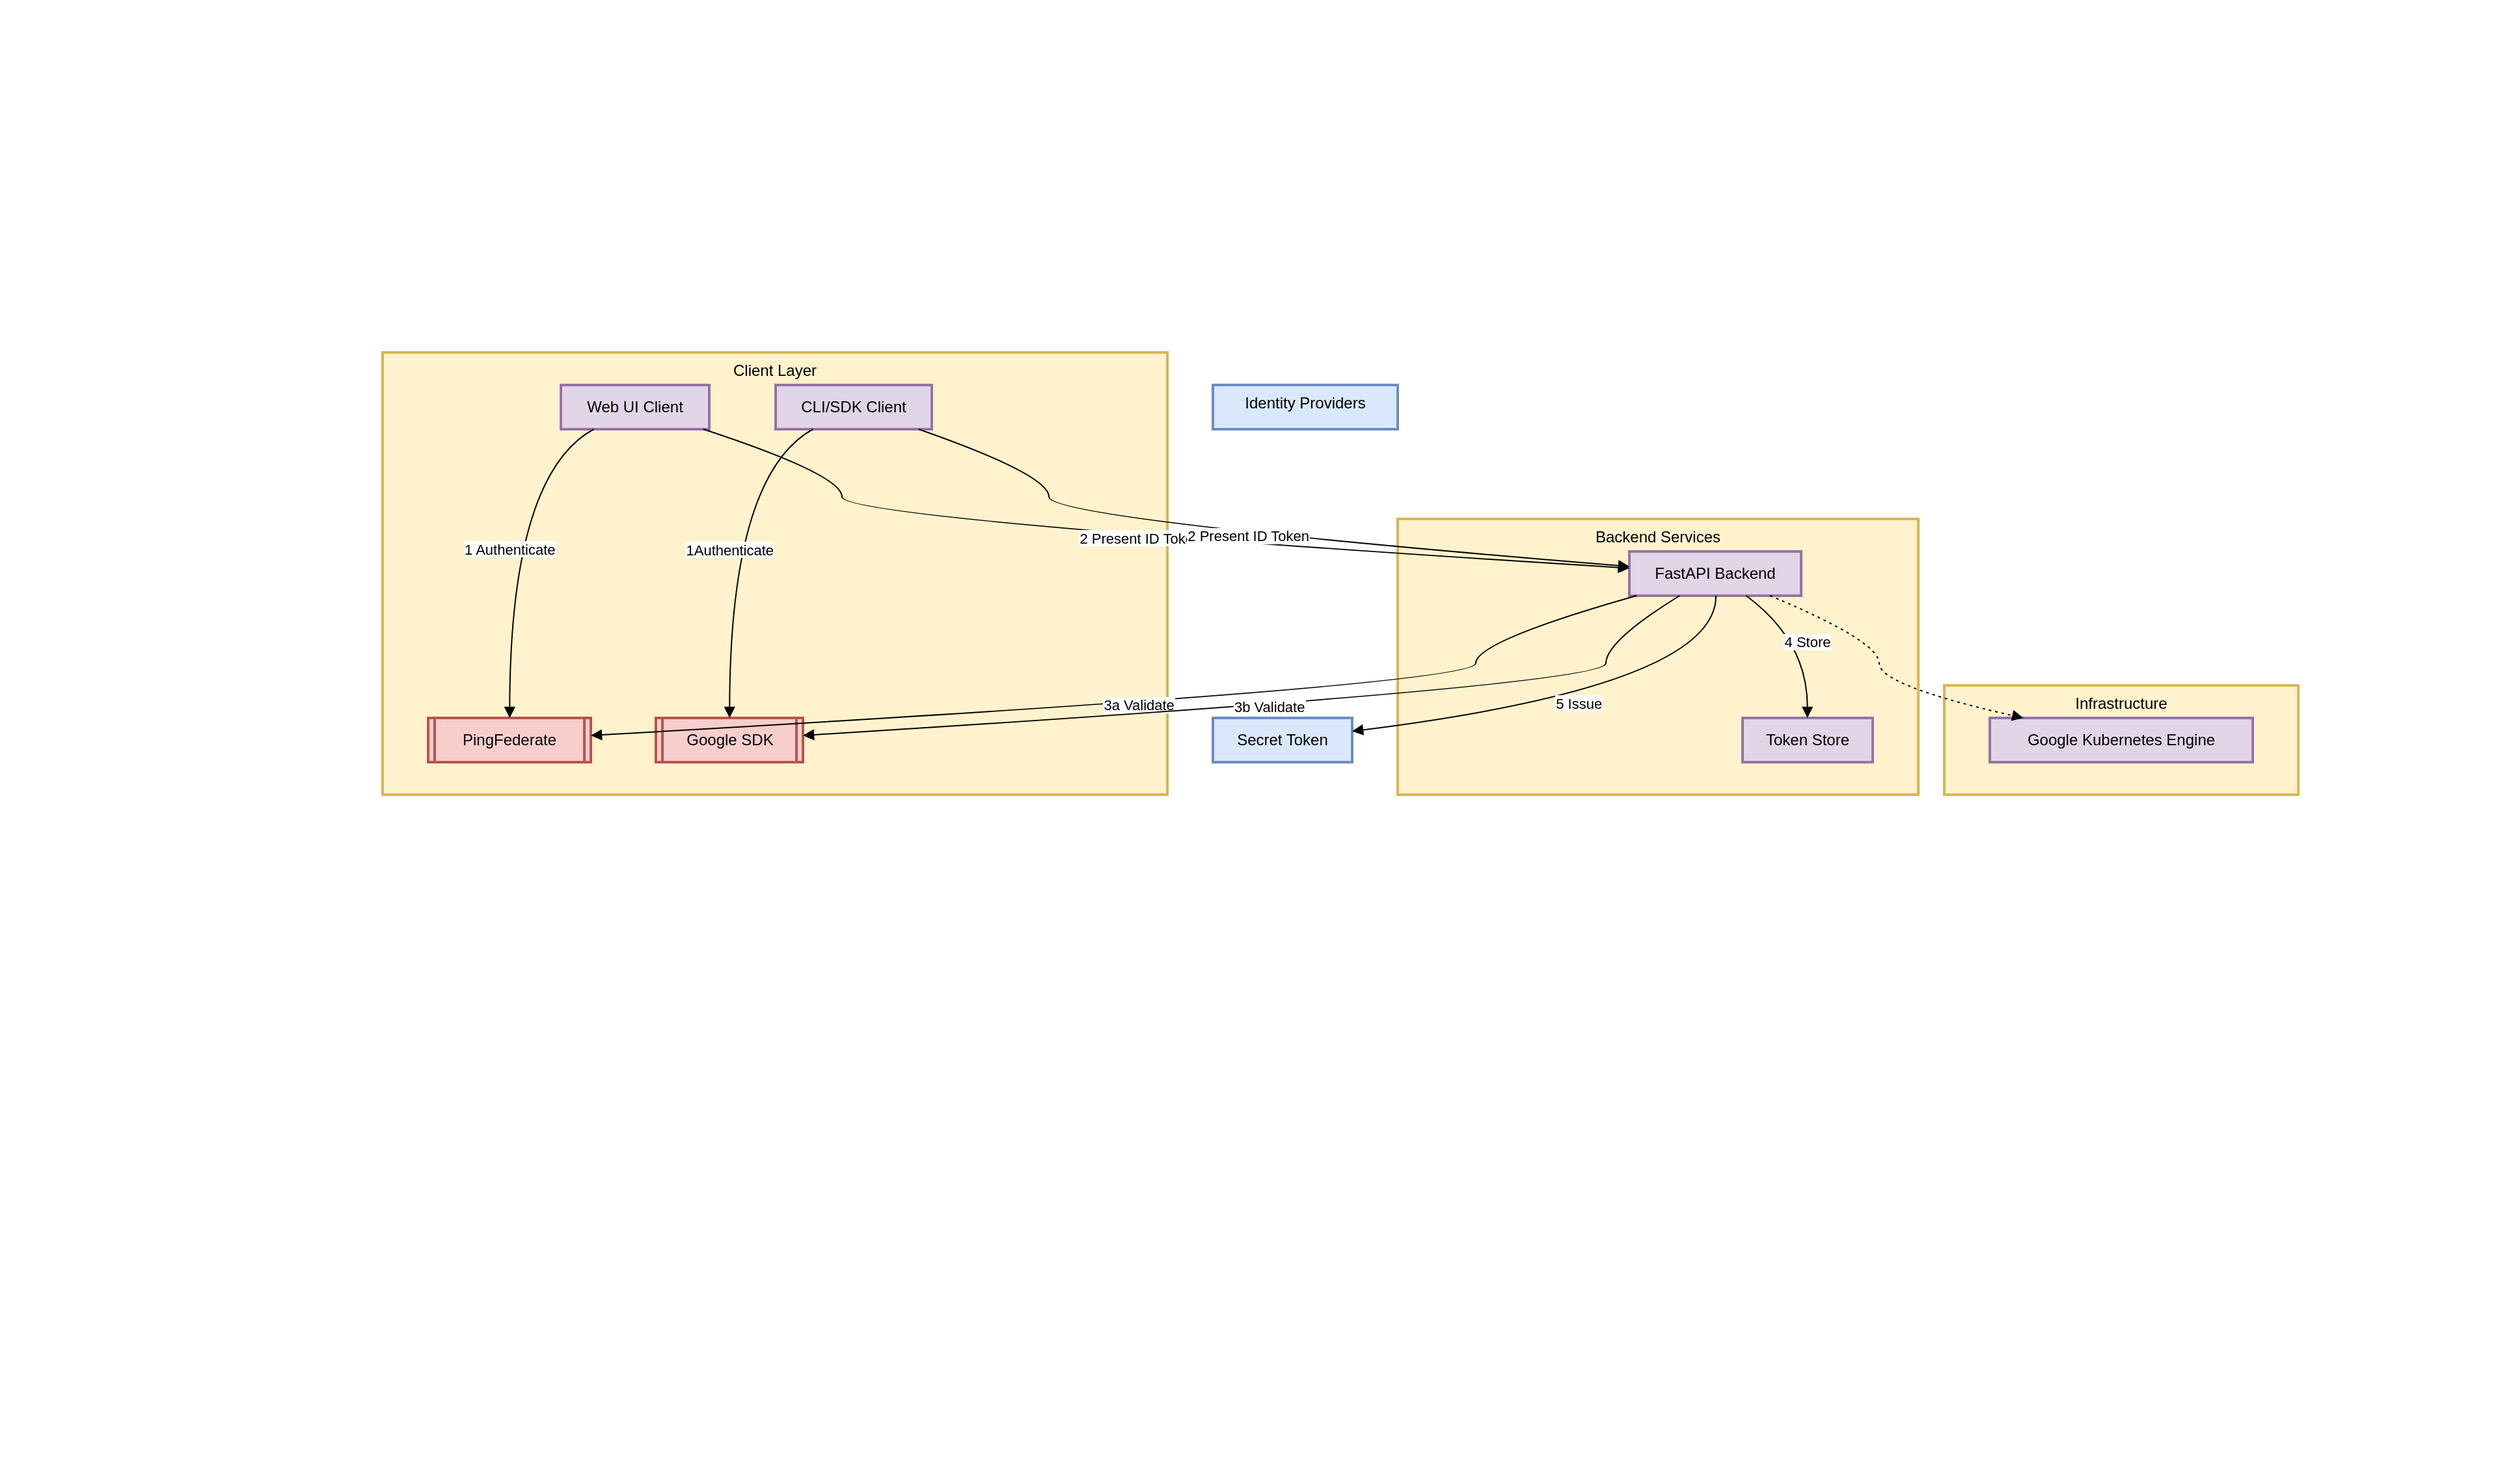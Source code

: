 <mxfile version="21.6.8" type="device">
  <diagram name="Page-1" id="CiPBUEGdyK1M33F4K56c">
    <mxGraphModel dx="2284" dy="1936" grid="1" gridSize="10" guides="1" tooltips="1" connect="1" arrows="1" fold="1" page="1" pageScale="1" pageWidth="850" pageHeight="1100" math="0" shadow="0">
      <root>
        <mxCell id="0" />
        <mxCell id="1" parent="0" />
        <mxCell id="O8HkPkoosrObnQa1ZGrQ-46" value="" style="rounded=0;whiteSpace=wrap;html=1;strokeColor=none;" vertex="1" parent="1">
          <mxGeometry x="-250" y="-120" width="1920" height="1120" as="geometry" />
        </mxCell>
        <mxCell id="O8HkPkoosrObnQa1ZGrQ-25" value="Infrastructure" style="whiteSpace=wrap;strokeWidth=2;verticalAlign=top;fillColor=#fff2cc;strokeColor=#d6b656;" vertex="1" parent="1">
          <mxGeometry x="1244" y="407" width="272" height="84" as="geometry" />
        </mxCell>
        <mxCell id="O8HkPkoosrObnQa1ZGrQ-26" value="Google Kubernetes Engine" style="whiteSpace=wrap;strokeWidth=2;fillColor=#e1d5e7;strokeColor=#9673a6;" vertex="1" parent="1">
          <mxGeometry x="1279" y="432" width="202" height="34" as="geometry" />
        </mxCell>
        <mxCell id="O8HkPkoosrObnQa1ZGrQ-27" value="Backend Services" style="whiteSpace=wrap;strokeWidth=2;verticalAlign=top;fillColor=#fff2cc;strokeColor=#d6b656;" vertex="1" parent="1">
          <mxGeometry x="824" y="279" width="400" height="212" as="geometry" />
        </mxCell>
        <mxCell id="O8HkPkoosrObnQa1ZGrQ-28" value="FastAPI Backend" style="whiteSpace=wrap;strokeWidth=2;fillColor=#e1d5e7;strokeColor=#9673a6;" vertex="1" parent="1">
          <mxGeometry x="1002" y="304" width="132" height="34" as="geometry" />
        </mxCell>
        <mxCell id="O8HkPkoosrObnQa1ZGrQ-29" value="Token Store" style="whiteSpace=wrap;strokeWidth=2;fillColor=#e1d5e7;strokeColor=#9673a6;" vertex="1" parent="1">
          <mxGeometry x="1089" y="432" width="100" height="34" as="geometry" />
        </mxCell>
        <mxCell id="O8HkPkoosrObnQa1ZGrQ-30" value="Client Layer" style="whiteSpace=wrap;strokeWidth=2;verticalAlign=top;fillColor=#fff2cc;strokeColor=#d6b656;" vertex="1" parent="1">
          <mxGeometry x="44" y="151" width="603" height="340" as="geometry" />
        </mxCell>
        <mxCell id="O8HkPkoosrObnQa1ZGrQ-31" value="PingFederate" style="strokeWidth=2;shape=process;whiteSpace=wrap;size=0.04;fillColor=#f8cecc;strokeColor=#b85450;" vertex="1" parent="1">
          <mxGeometry x="79" y="432" width="125" height="34" as="geometry" />
        </mxCell>
        <mxCell id="O8HkPkoosrObnQa1ZGrQ-32" value="Web UI Client" style="whiteSpace=wrap;strokeWidth=2;fillColor=#e1d5e7;strokeColor=#9673a6;" vertex="1" parent="1">
          <mxGeometry x="181" y="176" width="114" height="34" as="geometry" />
        </mxCell>
        <mxCell id="O8HkPkoosrObnQa1ZGrQ-33" value="Google SDK" style="strokeWidth=2;shape=process;whiteSpace=wrap;size=0.04;fillColor=#f8cecc;strokeColor=#b85450;" vertex="1" parent="1">
          <mxGeometry x="254" y="432" width="113" height="34" as="geometry" />
        </mxCell>
        <mxCell id="O8HkPkoosrObnQa1ZGrQ-34" value="CLI/SDK Client" style="whiteSpace=wrap;strokeWidth=2;fillColor=#e1d5e7;strokeColor=#9673a6;" vertex="1" parent="1">
          <mxGeometry x="346" y="176" width="120" height="34" as="geometry" />
        </mxCell>
        <mxCell id="O8HkPkoosrObnQa1ZGrQ-35" value="Secret Token" style="whiteSpace=wrap;strokeWidth=2;fillColor=#dae8fc;strokeColor=#6c8ebf;" vertex="1" parent="1">
          <mxGeometry x="682" y="432" width="107" height="34" as="geometry" />
        </mxCell>
        <mxCell id="O8HkPkoosrObnQa1ZGrQ-36" value="Identity Providers" style="whiteSpace=wrap;strokeWidth=2;verticalAlign=top;fillColor=#dae8fc;strokeColor=#6c8ebf;" vertex="1" parent="1">
          <mxGeometry x="682" y="176" width="142" height="34" as="geometry" />
        </mxCell>
        <mxCell id="O8HkPkoosrObnQa1ZGrQ-37" value="1 Authenticate" style="curved=1;startArrow=none;endArrow=block;exitX=0.221;exitY=1;entryX=0.501;entryY=0;rounded=0;" edge="1" parent="1" source="O8HkPkoosrObnQa1ZGrQ-32" target="O8HkPkoosrObnQa1ZGrQ-31">
          <mxGeometry relative="1" as="geometry">
            <Array as="points">
              <mxPoint x="142" y="245" />
            </Array>
          </mxGeometry>
        </mxCell>
        <mxCell id="O8HkPkoosrObnQa1ZGrQ-38" value="1Authenticate" style="curved=1;startArrow=none;endArrow=block;exitX=0.239;exitY=1;entryX=0.501;entryY=0;rounded=0;" edge="1" parent="1" source="O8HkPkoosrObnQa1ZGrQ-34" target="O8HkPkoosrObnQa1ZGrQ-33">
          <mxGeometry relative="1" as="geometry">
            <Array as="points">
              <mxPoint x="311" y="245" />
            </Array>
          </mxGeometry>
        </mxCell>
        <mxCell id="O8HkPkoosrObnQa1ZGrQ-39" value="2 Present ID Token" style="curved=1;startArrow=none;endArrow=block;exitX=0.96;exitY=1;entryX=0.004;entryY=0.379;rounded=0;" edge="1" parent="1" source="O8HkPkoosrObnQa1ZGrQ-32" target="O8HkPkoosrObnQa1ZGrQ-28">
          <mxGeometry relative="1" as="geometry">
            <Array as="points">
              <mxPoint x="397" y="245" />
              <mxPoint x="397" y="279" />
            </Array>
          </mxGeometry>
        </mxCell>
        <mxCell id="O8HkPkoosrObnQa1ZGrQ-40" value="2 Present ID Token" style="curved=1;startArrow=none;endArrow=block;exitX=0.915;exitY=1;entryX=0.004;entryY=0.341;rounded=0;" edge="1" parent="1" source="O8HkPkoosrObnQa1ZGrQ-34" target="O8HkPkoosrObnQa1ZGrQ-28">
          <mxGeometry relative="1" as="geometry">
            <Array as="points">
              <mxPoint x="556" y="245" />
              <mxPoint x="556" y="279" />
            </Array>
          </mxGeometry>
        </mxCell>
        <mxCell id="O8HkPkoosrObnQa1ZGrQ-41" value="3a Validate" style="curved=1;startArrow=none;endArrow=block;exitX=0.042;exitY=1;entryX=1.002;entryY=0.396;rounded=0;" edge="1" parent="1" source="O8HkPkoosrObnQa1ZGrQ-28" target="O8HkPkoosrObnQa1ZGrQ-31">
          <mxGeometry relative="1" as="geometry">
            <Array as="points">
              <mxPoint x="884" y="373" />
              <mxPoint x="884" y="407" />
            </Array>
          </mxGeometry>
        </mxCell>
        <mxCell id="O8HkPkoosrObnQa1ZGrQ-42" value="3b Validate" style="curved=1;startArrow=none;endArrow=block;exitX=0.293;exitY=1;entryX=1.0;entryY=0.397;rounded=0;" edge="1" parent="1" source="O8HkPkoosrObnQa1ZGrQ-28" target="O8HkPkoosrObnQa1ZGrQ-33">
          <mxGeometry relative="1" as="geometry">
            <Array as="points">
              <mxPoint x="984" y="373" />
              <mxPoint x="984" y="407" />
            </Array>
          </mxGeometry>
        </mxCell>
        <mxCell id="O8HkPkoosrObnQa1ZGrQ-43" value="4 Store" style="curved=1;startArrow=none;endArrow=block;exitX=0.68;exitY=1;entryX=0.498;entryY=0;rounded=0;" edge="1" parent="1" source="O8HkPkoosrObnQa1ZGrQ-28" target="O8HkPkoosrObnQa1ZGrQ-29">
          <mxGeometry relative="1" as="geometry">
            <Array as="points">
              <mxPoint x="1139" y="373" />
            </Array>
          </mxGeometry>
        </mxCell>
        <mxCell id="O8HkPkoosrObnQa1ZGrQ-44" value="5 Issue" style="curved=1;startArrow=none;endArrow=block;exitX=0.504;exitY=1;entryX=0.997;entryY=0.302;rounded=0;" edge="1" parent="1" source="O8HkPkoosrObnQa1ZGrQ-28" target="O8HkPkoosrObnQa1ZGrQ-35">
          <mxGeometry relative="1" as="geometry">
            <Array as="points">
              <mxPoint x="1069" y="407" />
            </Array>
          </mxGeometry>
        </mxCell>
        <mxCell id="O8HkPkoosrObnQa1ZGrQ-45" value="" style="curved=1;dashed=1;dashPattern=2 3;startArrow=none;endArrow=block;exitX=0.819;exitY=1;entryX=0.127;entryY=0;rounded=0;" edge="1" parent="1" source="O8HkPkoosrObnQa1ZGrQ-28" target="O8HkPkoosrObnQa1ZGrQ-26">
          <mxGeometry relative="1" as="geometry">
            <Array as="points">
              <mxPoint x="1194" y="373" />
              <mxPoint x="1194" y="407" />
            </Array>
          </mxGeometry>
        </mxCell>
      </root>
    </mxGraphModel>
  </diagram>
</mxfile>
